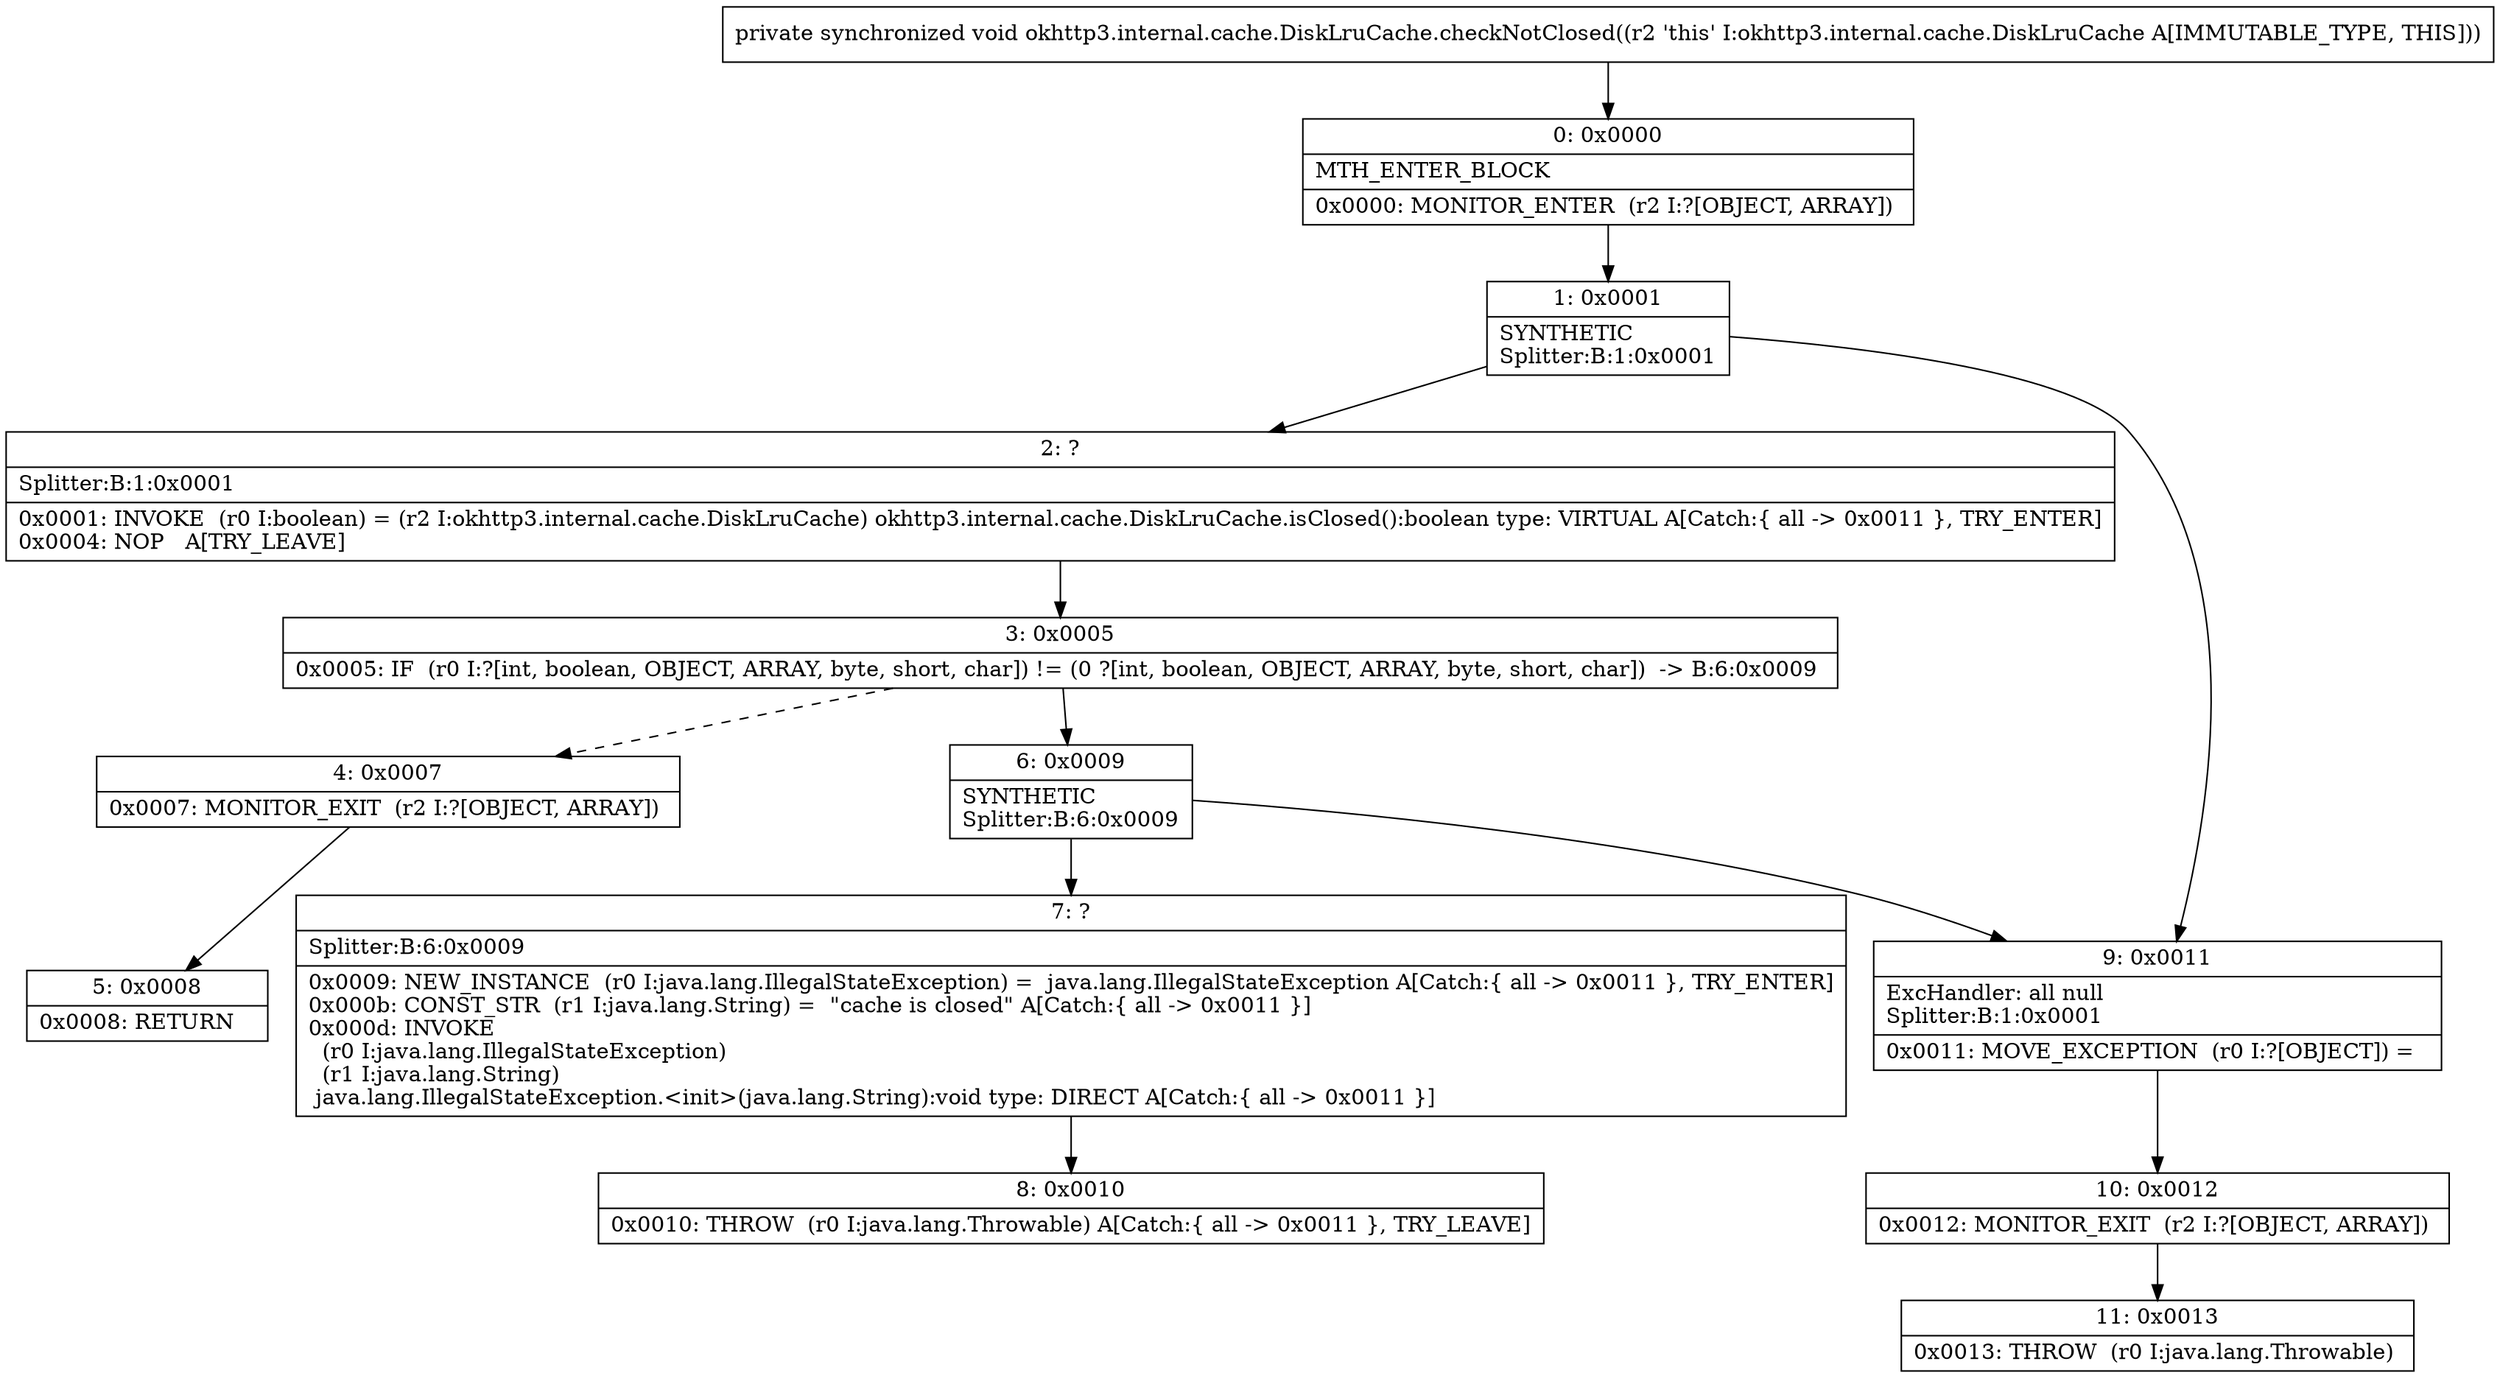 digraph "CFG forokhttp3.internal.cache.DiskLruCache.checkNotClosed()V" {
Node_0 [shape=record,label="{0\:\ 0x0000|MTH_ENTER_BLOCK\l|0x0000: MONITOR_ENTER  (r2 I:?[OBJECT, ARRAY]) \l}"];
Node_1 [shape=record,label="{1\:\ 0x0001|SYNTHETIC\lSplitter:B:1:0x0001\l}"];
Node_2 [shape=record,label="{2\:\ ?|Splitter:B:1:0x0001\l|0x0001: INVOKE  (r0 I:boolean) = (r2 I:okhttp3.internal.cache.DiskLruCache) okhttp3.internal.cache.DiskLruCache.isClosed():boolean type: VIRTUAL A[Catch:\{ all \-\> 0x0011 \}, TRY_ENTER]\l0x0004: NOP   A[TRY_LEAVE]\l}"];
Node_3 [shape=record,label="{3\:\ 0x0005|0x0005: IF  (r0 I:?[int, boolean, OBJECT, ARRAY, byte, short, char]) != (0 ?[int, boolean, OBJECT, ARRAY, byte, short, char])  \-\> B:6:0x0009 \l}"];
Node_4 [shape=record,label="{4\:\ 0x0007|0x0007: MONITOR_EXIT  (r2 I:?[OBJECT, ARRAY]) \l}"];
Node_5 [shape=record,label="{5\:\ 0x0008|0x0008: RETURN   \l}"];
Node_6 [shape=record,label="{6\:\ 0x0009|SYNTHETIC\lSplitter:B:6:0x0009\l}"];
Node_7 [shape=record,label="{7\:\ ?|Splitter:B:6:0x0009\l|0x0009: NEW_INSTANCE  (r0 I:java.lang.IllegalStateException) =  java.lang.IllegalStateException A[Catch:\{ all \-\> 0x0011 \}, TRY_ENTER]\l0x000b: CONST_STR  (r1 I:java.lang.String) =  \"cache is closed\" A[Catch:\{ all \-\> 0x0011 \}]\l0x000d: INVOKE  \l  (r0 I:java.lang.IllegalStateException)\l  (r1 I:java.lang.String)\l java.lang.IllegalStateException.\<init\>(java.lang.String):void type: DIRECT A[Catch:\{ all \-\> 0x0011 \}]\l}"];
Node_8 [shape=record,label="{8\:\ 0x0010|0x0010: THROW  (r0 I:java.lang.Throwable) A[Catch:\{ all \-\> 0x0011 \}, TRY_LEAVE]\l}"];
Node_9 [shape=record,label="{9\:\ 0x0011|ExcHandler: all null\lSplitter:B:1:0x0001\l|0x0011: MOVE_EXCEPTION  (r0 I:?[OBJECT]) =  \l}"];
Node_10 [shape=record,label="{10\:\ 0x0012|0x0012: MONITOR_EXIT  (r2 I:?[OBJECT, ARRAY]) \l}"];
Node_11 [shape=record,label="{11\:\ 0x0013|0x0013: THROW  (r0 I:java.lang.Throwable) \l}"];
MethodNode[shape=record,label="{private synchronized void okhttp3.internal.cache.DiskLruCache.checkNotClosed((r2 'this' I:okhttp3.internal.cache.DiskLruCache A[IMMUTABLE_TYPE, THIS])) }"];
MethodNode -> Node_0;
Node_0 -> Node_1;
Node_1 -> Node_2;
Node_1 -> Node_9;
Node_2 -> Node_3;
Node_3 -> Node_4[style=dashed];
Node_3 -> Node_6;
Node_4 -> Node_5;
Node_6 -> Node_7;
Node_6 -> Node_9;
Node_7 -> Node_8;
Node_9 -> Node_10;
Node_10 -> Node_11;
}

